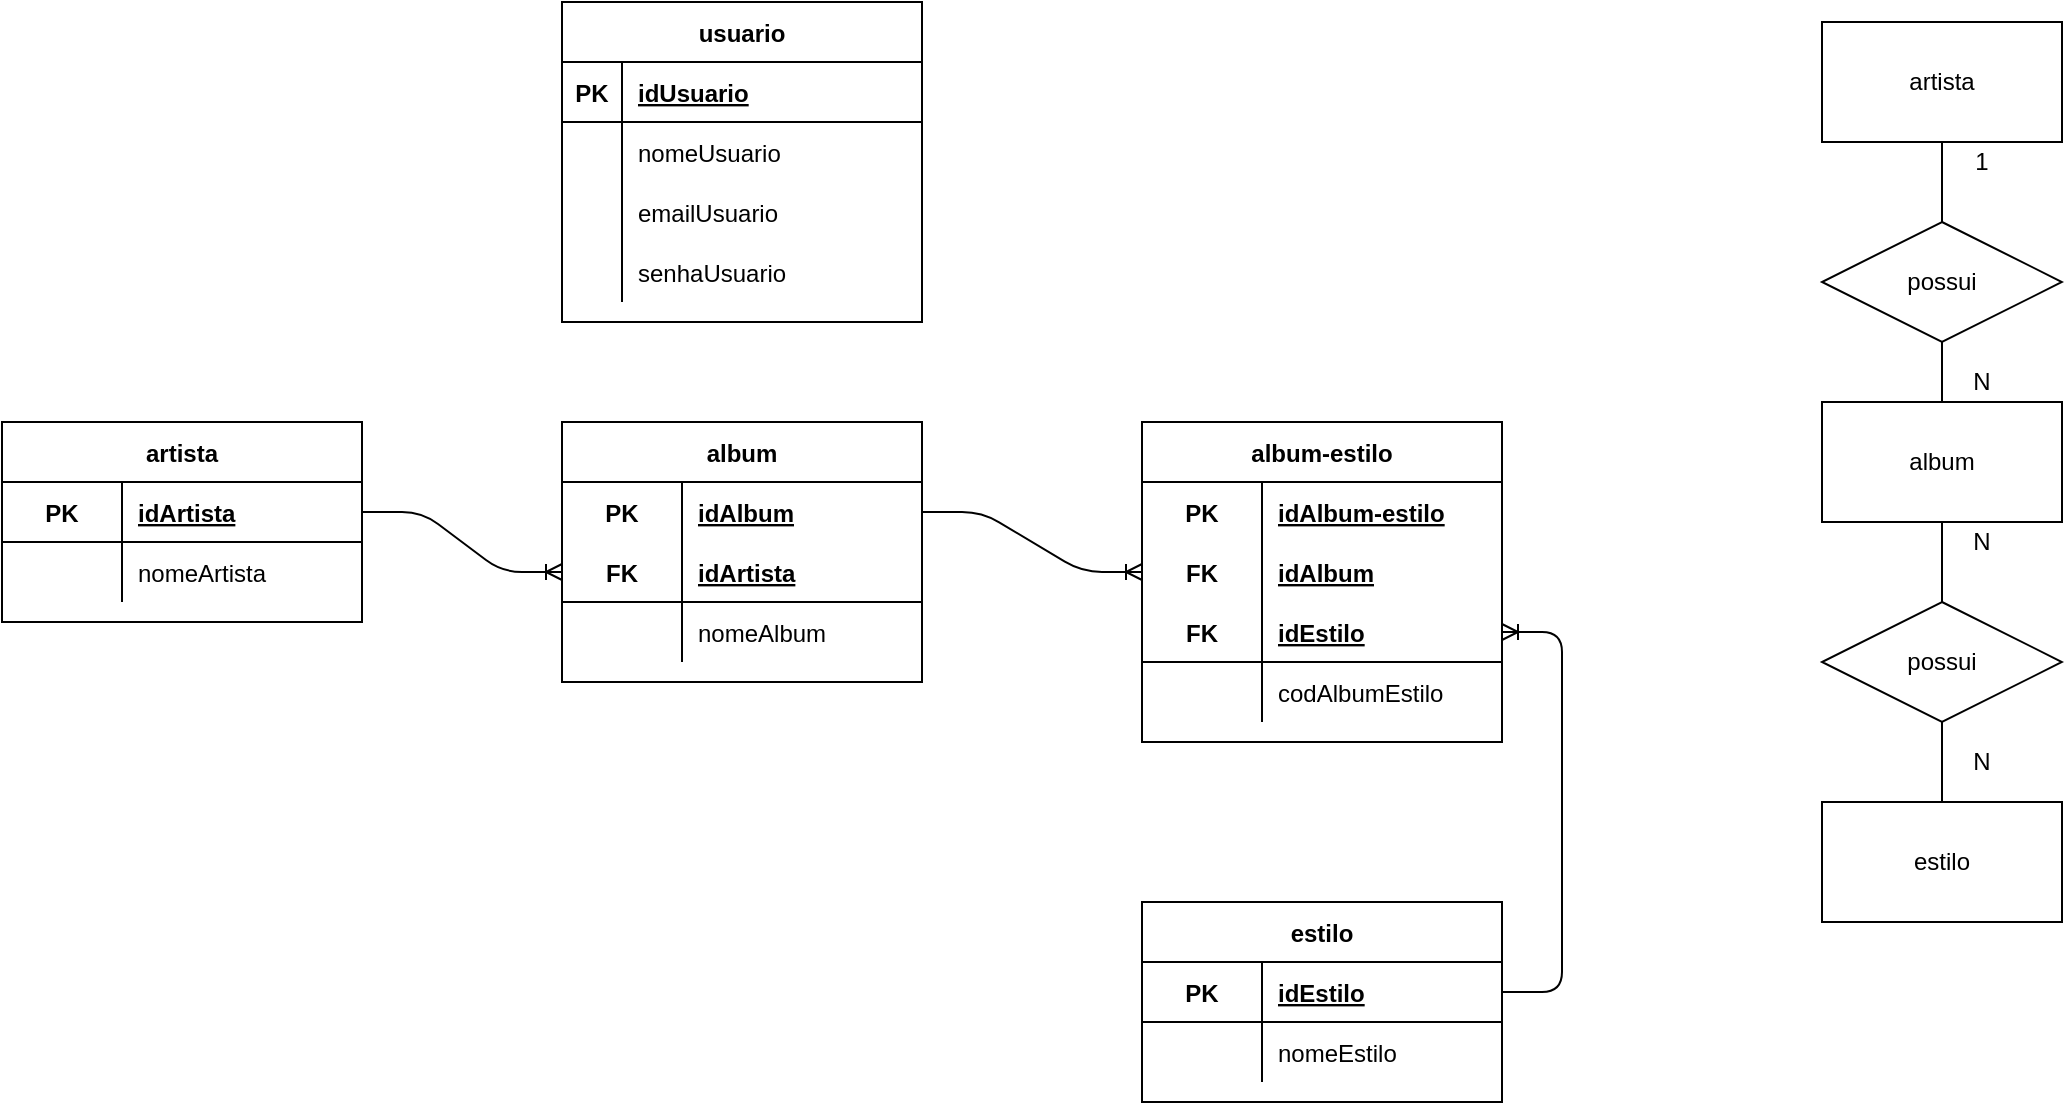 <mxfile version="14.9.4" type="device"><diagram id="wZB55oLppFOn4_gJiPaY" name="Page-1"><mxGraphModel dx="1483" dy="806" grid="1" gridSize="10" guides="1" tooltips="1" connect="1" arrows="1" fold="1" page="1" pageScale="1" pageWidth="827" pageHeight="1169" math="0" shadow="0"><root><mxCell id="0"/><mxCell id="1" parent="0"/><mxCell id="zKmVHsehg9pK3wVrYVDe-2" value="usuario" style="shape=table;startSize=30;container=1;collapsible=1;childLayout=tableLayout;fixedRows=1;rowLines=0;fontStyle=1;align=center;resizeLast=1;" vertex="1" parent="1"><mxGeometry x="400" y="70" width="180" height="160" as="geometry"/></mxCell><mxCell id="zKmVHsehg9pK3wVrYVDe-3" value="" style="shape=partialRectangle;collapsible=0;dropTarget=0;pointerEvents=0;fillColor=none;top=0;left=0;bottom=1;right=0;points=[[0,0.5],[1,0.5]];portConstraint=eastwest;" vertex="1" parent="zKmVHsehg9pK3wVrYVDe-2"><mxGeometry y="30" width="180" height="30" as="geometry"/></mxCell><mxCell id="zKmVHsehg9pK3wVrYVDe-4" value="PK" style="shape=partialRectangle;connectable=0;fillColor=none;top=0;left=0;bottom=0;right=0;fontStyle=1;overflow=hidden;" vertex="1" parent="zKmVHsehg9pK3wVrYVDe-3"><mxGeometry width="30" height="30" as="geometry"/></mxCell><mxCell id="zKmVHsehg9pK3wVrYVDe-5" value="idUsuario" style="shape=partialRectangle;connectable=0;fillColor=none;top=0;left=0;bottom=0;right=0;align=left;spacingLeft=6;fontStyle=5;overflow=hidden;" vertex="1" parent="zKmVHsehg9pK3wVrYVDe-3"><mxGeometry x="30" width="150" height="30" as="geometry"/></mxCell><mxCell id="zKmVHsehg9pK3wVrYVDe-6" value="" style="shape=partialRectangle;collapsible=0;dropTarget=0;pointerEvents=0;fillColor=none;top=0;left=0;bottom=0;right=0;points=[[0,0.5],[1,0.5]];portConstraint=eastwest;" vertex="1" parent="zKmVHsehg9pK3wVrYVDe-2"><mxGeometry y="60" width="180" height="30" as="geometry"/></mxCell><mxCell id="zKmVHsehg9pK3wVrYVDe-7" value="" style="shape=partialRectangle;connectable=0;fillColor=none;top=0;left=0;bottom=0;right=0;editable=1;overflow=hidden;" vertex="1" parent="zKmVHsehg9pK3wVrYVDe-6"><mxGeometry width="30" height="30" as="geometry"/></mxCell><mxCell id="zKmVHsehg9pK3wVrYVDe-8" value="nomeUsuario" style="shape=partialRectangle;connectable=0;fillColor=none;top=0;left=0;bottom=0;right=0;align=left;spacingLeft=6;overflow=hidden;" vertex="1" parent="zKmVHsehg9pK3wVrYVDe-6"><mxGeometry x="30" width="150" height="30" as="geometry"/></mxCell><mxCell id="zKmVHsehg9pK3wVrYVDe-9" value="" style="shape=partialRectangle;collapsible=0;dropTarget=0;pointerEvents=0;fillColor=none;top=0;left=0;bottom=0;right=0;points=[[0,0.5],[1,0.5]];portConstraint=eastwest;" vertex="1" parent="zKmVHsehg9pK3wVrYVDe-2"><mxGeometry y="90" width="180" height="30" as="geometry"/></mxCell><mxCell id="zKmVHsehg9pK3wVrYVDe-10" value="" style="shape=partialRectangle;connectable=0;fillColor=none;top=0;left=0;bottom=0;right=0;editable=1;overflow=hidden;" vertex="1" parent="zKmVHsehg9pK3wVrYVDe-9"><mxGeometry width="30" height="30" as="geometry"/></mxCell><mxCell id="zKmVHsehg9pK3wVrYVDe-11" value="emailUsuario" style="shape=partialRectangle;connectable=0;fillColor=none;top=0;left=0;bottom=0;right=0;align=left;spacingLeft=6;overflow=hidden;" vertex="1" parent="zKmVHsehg9pK3wVrYVDe-9"><mxGeometry x="30" width="150" height="30" as="geometry"/></mxCell><mxCell id="zKmVHsehg9pK3wVrYVDe-12" value="" style="shape=partialRectangle;collapsible=0;dropTarget=0;pointerEvents=0;fillColor=none;top=0;left=0;bottom=0;right=0;points=[[0,0.5],[1,0.5]];portConstraint=eastwest;" vertex="1" parent="zKmVHsehg9pK3wVrYVDe-2"><mxGeometry y="120" width="180" height="30" as="geometry"/></mxCell><mxCell id="zKmVHsehg9pK3wVrYVDe-13" value="" style="shape=partialRectangle;connectable=0;fillColor=none;top=0;left=0;bottom=0;right=0;editable=1;overflow=hidden;" vertex="1" parent="zKmVHsehg9pK3wVrYVDe-12"><mxGeometry width="30" height="30" as="geometry"/></mxCell><mxCell id="zKmVHsehg9pK3wVrYVDe-14" value="senhaUsuario" style="shape=partialRectangle;connectable=0;fillColor=none;top=0;left=0;bottom=0;right=0;align=left;spacingLeft=6;overflow=hidden;" vertex="1" parent="zKmVHsehg9pK3wVrYVDe-12"><mxGeometry x="30" width="150" height="30" as="geometry"/></mxCell><mxCell id="zKmVHsehg9pK3wVrYVDe-15" value="artista" style="shape=table;startSize=30;container=1;collapsible=1;childLayout=tableLayout;fixedRows=1;rowLines=0;fontStyle=1;align=center;resizeLast=1;" vertex="1" parent="1"><mxGeometry x="120" y="280" width="180" height="100" as="geometry"/></mxCell><mxCell id="zKmVHsehg9pK3wVrYVDe-19" value="" style="shape=partialRectangle;collapsible=0;dropTarget=0;pointerEvents=0;fillColor=none;top=0;left=0;bottom=1;right=0;points=[[0,0.5],[1,0.5]];portConstraint=eastwest;" vertex="1" parent="zKmVHsehg9pK3wVrYVDe-15"><mxGeometry y="30" width="180" height="30" as="geometry"/></mxCell><mxCell id="zKmVHsehg9pK3wVrYVDe-20" value="PK" style="shape=partialRectangle;connectable=0;fillColor=none;top=0;left=0;bottom=0;right=0;fontStyle=1;overflow=hidden;" vertex="1" parent="zKmVHsehg9pK3wVrYVDe-19"><mxGeometry width="60" height="30" as="geometry"/></mxCell><mxCell id="zKmVHsehg9pK3wVrYVDe-21" value="idArtista" style="shape=partialRectangle;connectable=0;fillColor=none;top=0;left=0;bottom=0;right=0;align=left;spacingLeft=6;fontStyle=5;overflow=hidden;" vertex="1" parent="zKmVHsehg9pK3wVrYVDe-19"><mxGeometry x="60" width="120" height="30" as="geometry"/></mxCell><mxCell id="zKmVHsehg9pK3wVrYVDe-22" value="" style="shape=partialRectangle;collapsible=0;dropTarget=0;pointerEvents=0;fillColor=none;top=0;left=0;bottom=0;right=0;points=[[0,0.5],[1,0.5]];portConstraint=eastwest;" vertex="1" parent="zKmVHsehg9pK3wVrYVDe-15"><mxGeometry y="60" width="180" height="30" as="geometry"/></mxCell><mxCell id="zKmVHsehg9pK3wVrYVDe-23" value="" style="shape=partialRectangle;connectable=0;fillColor=none;top=0;left=0;bottom=0;right=0;editable=1;overflow=hidden;" vertex="1" parent="zKmVHsehg9pK3wVrYVDe-22"><mxGeometry width="60" height="30" as="geometry"/></mxCell><mxCell id="zKmVHsehg9pK3wVrYVDe-24" value="nomeArtista" style="shape=partialRectangle;connectable=0;fillColor=none;top=0;left=0;bottom=0;right=0;align=left;spacingLeft=6;overflow=hidden;" vertex="1" parent="zKmVHsehg9pK3wVrYVDe-22"><mxGeometry x="60" width="120" height="30" as="geometry"/></mxCell><mxCell id="zKmVHsehg9pK3wVrYVDe-28" value="possui" style="shape=rhombus;perimeter=rhombusPerimeter;whiteSpace=wrap;html=1;align=center;" vertex="1" parent="1"><mxGeometry x="1030" y="180" width="120" height="60" as="geometry"/></mxCell><mxCell id="zKmVHsehg9pK3wVrYVDe-34" style="edgeStyle=orthogonalEdgeStyle;rounded=0;orthogonalLoop=1;jettySize=auto;html=1;exitX=0.5;exitY=1;exitDx=0;exitDy=0;entryX=0.5;entryY=0;entryDx=0;entryDy=0;strokeWidth=1;endArrow=none;endFill=0;" edge="1" parent="1" source="zKmVHsehg9pK3wVrYVDe-30" target="zKmVHsehg9pK3wVrYVDe-28"><mxGeometry relative="1" as="geometry"/></mxCell><mxCell id="zKmVHsehg9pK3wVrYVDe-30" value="artista" style="rounded=0;whiteSpace=wrap;html=1;" vertex="1" parent="1"><mxGeometry x="1030" y="80" width="120" height="60" as="geometry"/></mxCell><mxCell id="zKmVHsehg9pK3wVrYVDe-35" style="edgeStyle=orthogonalEdgeStyle;rounded=0;orthogonalLoop=1;jettySize=auto;html=1;exitX=0.5;exitY=0;exitDx=0;exitDy=0;entryX=0.5;entryY=1;entryDx=0;entryDy=0;endArrow=none;endFill=0;strokeWidth=1;" edge="1" parent="1" source="zKmVHsehg9pK3wVrYVDe-31" target="zKmVHsehg9pK3wVrYVDe-28"><mxGeometry relative="1" as="geometry"/></mxCell><mxCell id="zKmVHsehg9pK3wVrYVDe-31" value="album" style="rounded=0;whiteSpace=wrap;html=1;" vertex="1" parent="1"><mxGeometry x="1030" y="270" width="120" height="60" as="geometry"/></mxCell><mxCell id="zKmVHsehg9pK3wVrYVDe-36" style="edgeStyle=orthogonalEdgeStyle;rounded=0;orthogonalLoop=1;jettySize=auto;html=1;exitX=0.5;exitY=0;exitDx=0;exitDy=0;entryX=0.5;entryY=1;entryDx=0;entryDy=0;endArrow=none;endFill=0;strokeWidth=1;" edge="1" parent="1" source="zKmVHsehg9pK3wVrYVDe-32" target="zKmVHsehg9pK3wVrYVDe-31"><mxGeometry relative="1" as="geometry"/></mxCell><mxCell id="zKmVHsehg9pK3wVrYVDe-32" value="possui" style="shape=rhombus;perimeter=rhombusPerimeter;whiteSpace=wrap;html=1;align=center;" vertex="1" parent="1"><mxGeometry x="1030" y="370" width="120" height="60" as="geometry"/></mxCell><mxCell id="zKmVHsehg9pK3wVrYVDe-37" style="edgeStyle=orthogonalEdgeStyle;rounded=0;orthogonalLoop=1;jettySize=auto;html=1;exitX=0.5;exitY=0;exitDx=0;exitDy=0;entryX=0.5;entryY=1;entryDx=0;entryDy=0;endArrow=none;endFill=0;strokeWidth=1;" edge="1" parent="1" source="zKmVHsehg9pK3wVrYVDe-33" target="zKmVHsehg9pK3wVrYVDe-32"><mxGeometry relative="1" as="geometry"/></mxCell><mxCell id="zKmVHsehg9pK3wVrYVDe-33" value="estilo" style="rounded=0;whiteSpace=wrap;html=1;" vertex="1" parent="1"><mxGeometry x="1030" y="470" width="120" height="60" as="geometry"/></mxCell><mxCell id="zKmVHsehg9pK3wVrYVDe-38" value="1" style="text;html=1;strokeColor=none;fillColor=none;align=center;verticalAlign=middle;whiteSpace=wrap;rounded=0;" vertex="1" parent="1"><mxGeometry x="1090" y="140" width="40" height="20" as="geometry"/></mxCell><mxCell id="zKmVHsehg9pK3wVrYVDe-39" value="N" style="text;html=1;strokeColor=none;fillColor=none;align=center;verticalAlign=middle;whiteSpace=wrap;rounded=0;" vertex="1" parent="1"><mxGeometry x="1090" y="250" width="40" height="20" as="geometry"/></mxCell><mxCell id="zKmVHsehg9pK3wVrYVDe-40" value="N" style="text;html=1;strokeColor=none;fillColor=none;align=center;verticalAlign=middle;whiteSpace=wrap;rounded=0;" vertex="1" parent="1"><mxGeometry x="1090" y="330" width="40" height="20" as="geometry"/></mxCell><mxCell id="zKmVHsehg9pK3wVrYVDe-41" value="N" style="text;html=1;strokeColor=none;fillColor=none;align=center;verticalAlign=middle;whiteSpace=wrap;rounded=0;" vertex="1" parent="1"><mxGeometry x="1090" y="440" width="40" height="20" as="geometry"/></mxCell><mxCell id="zKmVHsehg9pK3wVrYVDe-42" value="album" style="shape=table;startSize=30;container=1;collapsible=1;childLayout=tableLayout;fixedRows=1;rowLines=0;fontStyle=1;align=center;resizeLast=1;" vertex="1" parent="1"><mxGeometry x="400" y="280" width="180" height="130" as="geometry"/></mxCell><mxCell id="zKmVHsehg9pK3wVrYVDe-43" value="" style="shape=partialRectangle;collapsible=0;dropTarget=0;pointerEvents=0;fillColor=none;top=0;left=0;bottom=0;right=0;points=[[0,0.5],[1,0.5]];portConstraint=eastwest;" vertex="1" parent="zKmVHsehg9pK3wVrYVDe-42"><mxGeometry y="30" width="180" height="30" as="geometry"/></mxCell><mxCell id="zKmVHsehg9pK3wVrYVDe-44" value="PK" style="shape=partialRectangle;connectable=0;fillColor=none;top=0;left=0;bottom=0;right=0;fontStyle=1;overflow=hidden;" vertex="1" parent="zKmVHsehg9pK3wVrYVDe-43"><mxGeometry width="60" height="30" as="geometry"/></mxCell><mxCell id="zKmVHsehg9pK3wVrYVDe-45" value="idAlbum" style="shape=partialRectangle;connectable=0;fillColor=none;top=0;left=0;bottom=0;right=0;align=left;spacingLeft=6;fontStyle=5;overflow=hidden;" vertex="1" parent="zKmVHsehg9pK3wVrYVDe-43"><mxGeometry x="60" width="120" height="30" as="geometry"/></mxCell><mxCell id="zKmVHsehg9pK3wVrYVDe-46" value="" style="shape=partialRectangle;collapsible=0;dropTarget=0;pointerEvents=0;fillColor=none;top=0;left=0;bottom=1;right=0;points=[[0,0.5],[1,0.5]];portConstraint=eastwest;" vertex="1" parent="zKmVHsehg9pK3wVrYVDe-42"><mxGeometry y="60" width="180" height="30" as="geometry"/></mxCell><mxCell id="zKmVHsehg9pK3wVrYVDe-47" value="FK" style="shape=partialRectangle;connectable=0;fillColor=none;top=0;left=0;bottom=0;right=0;fontStyle=1;overflow=hidden;" vertex="1" parent="zKmVHsehg9pK3wVrYVDe-46"><mxGeometry width="60" height="30" as="geometry"/></mxCell><mxCell id="zKmVHsehg9pK3wVrYVDe-48" value="idArtista" style="shape=partialRectangle;connectable=0;fillColor=none;top=0;left=0;bottom=0;right=0;align=left;spacingLeft=6;fontStyle=5;overflow=hidden;" vertex="1" parent="zKmVHsehg9pK3wVrYVDe-46"><mxGeometry x="60" width="120" height="30" as="geometry"/></mxCell><mxCell id="zKmVHsehg9pK3wVrYVDe-49" value="" style="shape=partialRectangle;collapsible=0;dropTarget=0;pointerEvents=0;fillColor=none;top=0;left=0;bottom=0;right=0;points=[[0,0.5],[1,0.5]];portConstraint=eastwest;" vertex="1" parent="zKmVHsehg9pK3wVrYVDe-42"><mxGeometry y="90" width="180" height="30" as="geometry"/></mxCell><mxCell id="zKmVHsehg9pK3wVrYVDe-50" value="" style="shape=partialRectangle;connectable=0;fillColor=none;top=0;left=0;bottom=0;right=0;editable=1;overflow=hidden;" vertex="1" parent="zKmVHsehg9pK3wVrYVDe-49"><mxGeometry width="60" height="30" as="geometry"/></mxCell><mxCell id="zKmVHsehg9pK3wVrYVDe-51" value="nomeAlbum" style="shape=partialRectangle;connectable=0;fillColor=none;top=0;left=0;bottom=0;right=0;align=left;spacingLeft=6;overflow=hidden;" vertex="1" parent="zKmVHsehg9pK3wVrYVDe-49"><mxGeometry x="60" width="120" height="30" as="geometry"/></mxCell><mxCell id="zKmVHsehg9pK3wVrYVDe-55" value="" style="edgeStyle=entityRelationEdgeStyle;fontSize=12;html=1;endArrow=ERoneToMany;strokeWidth=1;entryX=0;entryY=0.5;entryDx=0;entryDy=0;exitX=1;exitY=0.5;exitDx=0;exitDy=0;" edge="1" parent="1" source="zKmVHsehg9pK3wVrYVDe-19" target="zKmVHsehg9pK3wVrYVDe-46"><mxGeometry width="100" height="100" relative="1" as="geometry"><mxPoint x="300" y="480" as="sourcePoint"/><mxPoint x="400" y="380" as="targetPoint"/></mxGeometry></mxCell><mxCell id="zKmVHsehg9pK3wVrYVDe-56" value="estilo" style="shape=table;startSize=30;container=1;collapsible=1;childLayout=tableLayout;fixedRows=1;rowLines=0;fontStyle=1;align=center;resizeLast=1;" vertex="1" parent="1"><mxGeometry x="690" y="520" width="180" height="100" as="geometry"/></mxCell><mxCell id="zKmVHsehg9pK3wVrYVDe-60" value="" style="shape=partialRectangle;collapsible=0;dropTarget=0;pointerEvents=0;fillColor=none;top=0;left=0;bottom=1;right=0;points=[[0,0.5],[1,0.5]];portConstraint=eastwest;" vertex="1" parent="zKmVHsehg9pK3wVrYVDe-56"><mxGeometry y="30" width="180" height="30" as="geometry"/></mxCell><mxCell id="zKmVHsehg9pK3wVrYVDe-61" value="PK" style="shape=partialRectangle;connectable=0;fillColor=none;top=0;left=0;bottom=0;right=0;fontStyle=1;overflow=hidden;" vertex="1" parent="zKmVHsehg9pK3wVrYVDe-60"><mxGeometry width="60" height="30" as="geometry"/></mxCell><mxCell id="zKmVHsehg9pK3wVrYVDe-62" value="idEstilo" style="shape=partialRectangle;connectable=0;fillColor=none;top=0;left=0;bottom=0;right=0;align=left;spacingLeft=6;fontStyle=5;overflow=hidden;" vertex="1" parent="zKmVHsehg9pK3wVrYVDe-60"><mxGeometry x="60" width="120" height="30" as="geometry"/></mxCell><mxCell id="zKmVHsehg9pK3wVrYVDe-63" value="" style="shape=partialRectangle;collapsible=0;dropTarget=0;pointerEvents=0;fillColor=none;top=0;left=0;bottom=0;right=0;points=[[0,0.5],[1,0.5]];portConstraint=eastwest;" vertex="1" parent="zKmVHsehg9pK3wVrYVDe-56"><mxGeometry y="60" width="180" height="30" as="geometry"/></mxCell><mxCell id="zKmVHsehg9pK3wVrYVDe-64" value="" style="shape=partialRectangle;connectable=0;fillColor=none;top=0;left=0;bottom=0;right=0;editable=1;overflow=hidden;" vertex="1" parent="zKmVHsehg9pK3wVrYVDe-63"><mxGeometry width="60" height="30" as="geometry"/></mxCell><mxCell id="zKmVHsehg9pK3wVrYVDe-65" value="nomeEstilo" style="shape=partialRectangle;connectable=0;fillColor=none;top=0;left=0;bottom=0;right=0;align=left;spacingLeft=6;overflow=hidden;" vertex="1" parent="zKmVHsehg9pK3wVrYVDe-63"><mxGeometry x="60" width="120" height="30" as="geometry"/></mxCell><mxCell id="zKmVHsehg9pK3wVrYVDe-68" value="album-estilo" style="shape=table;startSize=30;container=1;collapsible=1;childLayout=tableLayout;fixedRows=1;rowLines=0;fontStyle=1;align=center;resizeLast=1;" vertex="1" parent="1"><mxGeometry x="690" y="280" width="180" height="160" as="geometry"/></mxCell><mxCell id="zKmVHsehg9pK3wVrYVDe-69" value="" style="shape=partialRectangle;collapsible=0;dropTarget=0;pointerEvents=0;fillColor=none;top=0;left=0;bottom=0;right=0;points=[[0,0.5],[1,0.5]];portConstraint=eastwest;" vertex="1" parent="zKmVHsehg9pK3wVrYVDe-68"><mxGeometry y="30" width="180" height="30" as="geometry"/></mxCell><mxCell id="zKmVHsehg9pK3wVrYVDe-70" value="PK" style="shape=partialRectangle;connectable=0;fillColor=none;top=0;left=0;bottom=0;right=0;fontStyle=1;overflow=hidden;" vertex="1" parent="zKmVHsehg9pK3wVrYVDe-69"><mxGeometry width="60" height="30" as="geometry"/></mxCell><mxCell id="zKmVHsehg9pK3wVrYVDe-71" value="idAlbum-estilo" style="shape=partialRectangle;connectable=0;fillColor=none;top=0;left=0;bottom=0;right=0;align=left;spacingLeft=6;fontStyle=5;overflow=hidden;" vertex="1" parent="zKmVHsehg9pK3wVrYVDe-69"><mxGeometry x="60" width="120" height="30" as="geometry"/></mxCell><mxCell id="zKmVHsehg9pK3wVrYVDe-78" value="" style="shape=partialRectangle;collapsible=0;dropTarget=0;pointerEvents=0;fillColor=none;top=0;left=0;bottom=0;right=0;points=[[0,0.5],[1,0.5]];portConstraint=eastwest;" vertex="1" parent="zKmVHsehg9pK3wVrYVDe-68"><mxGeometry y="60" width="180" height="30" as="geometry"/></mxCell><mxCell id="zKmVHsehg9pK3wVrYVDe-79" value="FK" style="shape=partialRectangle;connectable=0;fillColor=none;top=0;left=0;bottom=0;right=0;fontStyle=1;overflow=hidden;" vertex="1" parent="zKmVHsehg9pK3wVrYVDe-78"><mxGeometry width="60" height="30" as="geometry"/></mxCell><mxCell id="zKmVHsehg9pK3wVrYVDe-80" value="idAlbum" style="shape=partialRectangle;connectable=0;fillColor=none;top=0;left=0;bottom=0;right=0;align=left;spacingLeft=6;fontStyle=5;overflow=hidden;" vertex="1" parent="zKmVHsehg9pK3wVrYVDe-78"><mxGeometry x="60" width="120" height="30" as="geometry"/></mxCell><mxCell id="zKmVHsehg9pK3wVrYVDe-72" value="" style="shape=partialRectangle;collapsible=0;dropTarget=0;pointerEvents=0;fillColor=none;top=0;left=0;bottom=1;right=0;points=[[0,0.5],[1,0.5]];portConstraint=eastwest;" vertex="1" parent="zKmVHsehg9pK3wVrYVDe-68"><mxGeometry y="90" width="180" height="30" as="geometry"/></mxCell><mxCell id="zKmVHsehg9pK3wVrYVDe-73" value="FK" style="shape=partialRectangle;connectable=0;fillColor=none;top=0;left=0;bottom=0;right=0;fontStyle=1;overflow=hidden;" vertex="1" parent="zKmVHsehg9pK3wVrYVDe-72"><mxGeometry width="60" height="30" as="geometry"/></mxCell><mxCell id="zKmVHsehg9pK3wVrYVDe-74" value="idEstilo" style="shape=partialRectangle;connectable=0;fillColor=none;top=0;left=0;bottom=0;right=0;align=left;spacingLeft=6;fontStyle=5;overflow=hidden;" vertex="1" parent="zKmVHsehg9pK3wVrYVDe-72"><mxGeometry x="60" width="120" height="30" as="geometry"/></mxCell><mxCell id="zKmVHsehg9pK3wVrYVDe-75" value="" style="shape=partialRectangle;collapsible=0;dropTarget=0;pointerEvents=0;fillColor=none;top=0;left=0;bottom=0;right=0;points=[[0,0.5],[1,0.5]];portConstraint=eastwest;" vertex="1" parent="zKmVHsehg9pK3wVrYVDe-68"><mxGeometry y="120" width="180" height="30" as="geometry"/></mxCell><mxCell id="zKmVHsehg9pK3wVrYVDe-76" value="" style="shape=partialRectangle;connectable=0;fillColor=none;top=0;left=0;bottom=0;right=0;editable=1;overflow=hidden;" vertex="1" parent="zKmVHsehg9pK3wVrYVDe-75"><mxGeometry width="60" height="30" as="geometry"/></mxCell><mxCell id="zKmVHsehg9pK3wVrYVDe-77" value="codAlbumEstilo" style="shape=partialRectangle;connectable=0;fillColor=none;top=0;left=0;bottom=0;right=0;align=left;spacingLeft=6;overflow=hidden;" vertex="1" parent="zKmVHsehg9pK3wVrYVDe-75"><mxGeometry x="60" width="120" height="30" as="geometry"/></mxCell><mxCell id="zKmVHsehg9pK3wVrYVDe-81" value="" style="edgeStyle=entityRelationEdgeStyle;fontSize=12;html=1;endArrow=ERoneToMany;strokeWidth=1;entryX=0;entryY=0.5;entryDx=0;entryDy=0;exitX=1;exitY=0.5;exitDx=0;exitDy=0;" edge="1" parent="1" source="zKmVHsehg9pK3wVrYVDe-43" target="zKmVHsehg9pK3wVrYVDe-78"><mxGeometry width="100" height="100" relative="1" as="geometry"><mxPoint x="460" y="560" as="sourcePoint"/><mxPoint x="560" y="460" as="targetPoint"/></mxGeometry></mxCell><mxCell id="zKmVHsehg9pK3wVrYVDe-82" value="" style="edgeStyle=entityRelationEdgeStyle;fontSize=12;html=1;endArrow=ERoneToMany;strokeWidth=1;entryX=1;entryY=0.5;entryDx=0;entryDy=0;exitX=1;exitY=0.5;exitDx=0;exitDy=0;" edge="1" parent="1" source="zKmVHsehg9pK3wVrYVDe-60" target="zKmVHsehg9pK3wVrYVDe-72"><mxGeometry width="100" height="100" relative="1" as="geometry"><mxPoint x="970" y="580" as="sourcePoint"/><mxPoint x="1070" y="480" as="targetPoint"/></mxGeometry></mxCell></root></mxGraphModel></diagram></mxfile>